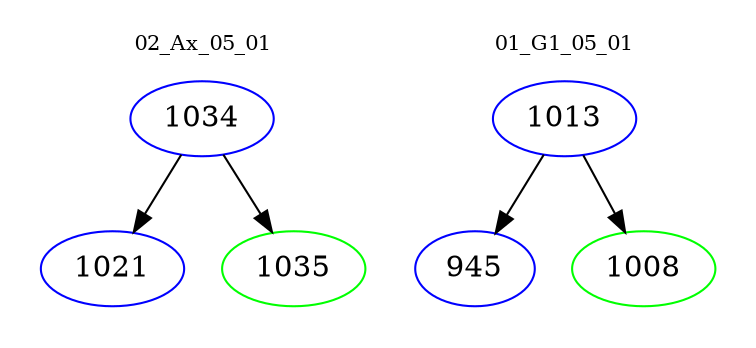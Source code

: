 digraph{
subgraph cluster_0 {
color = white
label = "02_Ax_05_01";
fontsize=10;
T0_1034 [label="1034", color="blue"]
T0_1034 -> T0_1021 [color="black"]
T0_1021 [label="1021", color="blue"]
T0_1034 -> T0_1035 [color="black"]
T0_1035 [label="1035", color="green"]
}
subgraph cluster_1 {
color = white
label = "01_G1_05_01";
fontsize=10;
T1_1013 [label="1013", color="blue"]
T1_1013 -> T1_945 [color="black"]
T1_945 [label="945", color="blue"]
T1_1013 -> T1_1008 [color="black"]
T1_1008 [label="1008", color="green"]
}
}
